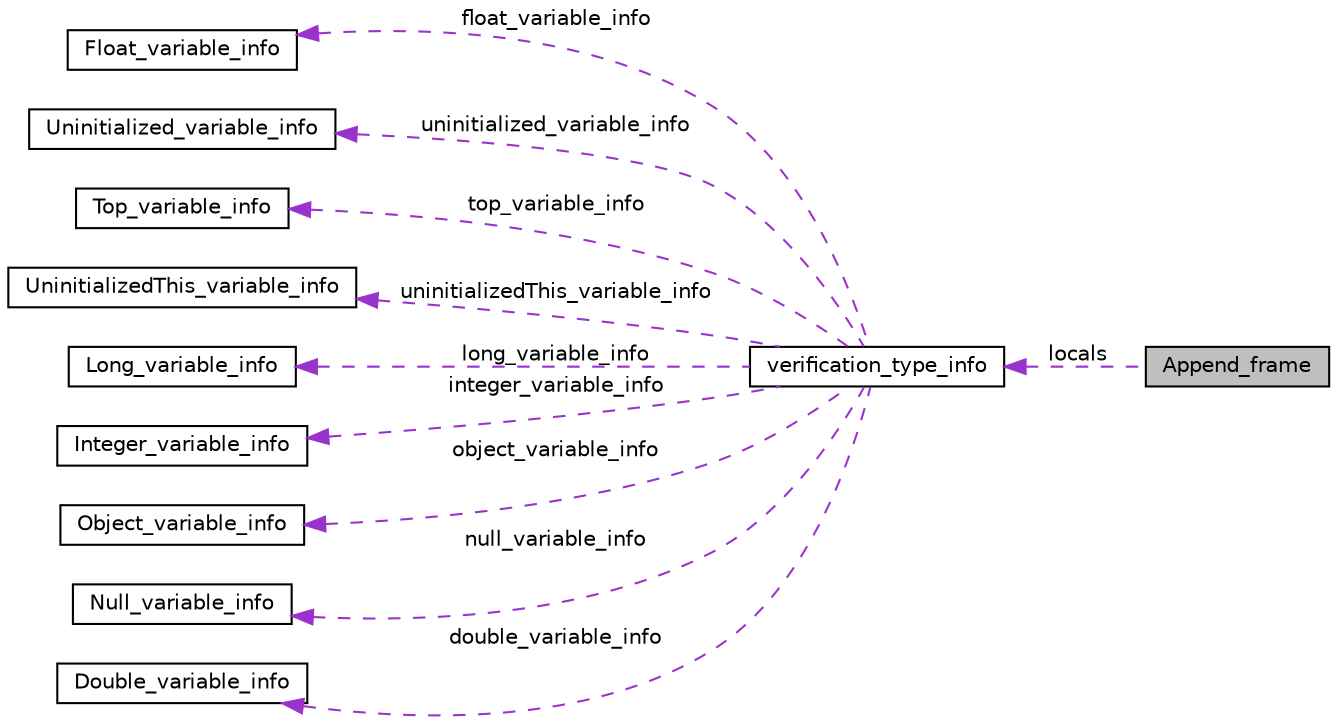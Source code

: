 digraph "Append_frame"
{
  edge [fontname="Helvetica",fontsize="10",labelfontname="Helvetica",labelfontsize="10"];
  node [fontname="Helvetica",fontsize="10",shape=record];
  rankdir="LR";
  Node1 [label="Append_frame",height=0.2,width=0.4,color="black", fillcolor="grey75", style="filled", fontcolor="black"];
  Node2 -> Node1 [dir="back",color="darkorchid3",fontsize="10",style="dashed",label=" locals" ];
  Node2 [label="verification_type_info",height=0.2,width=0.4,color="black", fillcolor="white", style="filled",URL="$structverification__type__info.html"];
  Node3 -> Node2 [dir="back",color="darkorchid3",fontsize="10",style="dashed",label=" float_variable_info" ];
  Node3 [label="Float_variable_info",height=0.2,width=0.4,color="black", fillcolor="white", style="filled",URL="$structFloat__variable__info.html"];
  Node4 -> Node2 [dir="back",color="darkorchid3",fontsize="10",style="dashed",label=" uninitialized_variable_info" ];
  Node4 [label="Uninitialized_variable_info",height=0.2,width=0.4,color="black", fillcolor="white", style="filled",URL="$structUninitialized__variable__info.html"];
  Node5 -> Node2 [dir="back",color="darkorchid3",fontsize="10",style="dashed",label=" top_variable_info" ];
  Node5 [label="Top_variable_info",height=0.2,width=0.4,color="black", fillcolor="white", style="filled",URL="$structTop__variable__info.html"];
  Node6 -> Node2 [dir="back",color="darkorchid3",fontsize="10",style="dashed",label=" uninitializedThis_variable_info" ];
  Node6 [label="UninitializedThis_variable_info",height=0.2,width=0.4,color="black", fillcolor="white", style="filled",URL="$structUninitializedThis__variable__info.html"];
  Node7 -> Node2 [dir="back",color="darkorchid3",fontsize="10",style="dashed",label=" long_variable_info" ];
  Node7 [label="Long_variable_info",height=0.2,width=0.4,color="black", fillcolor="white", style="filled",URL="$structLong__variable__info.html"];
  Node8 -> Node2 [dir="back",color="darkorchid3",fontsize="10",style="dashed",label=" integer_variable_info" ];
  Node8 [label="Integer_variable_info",height=0.2,width=0.4,color="black", fillcolor="white", style="filled",URL="$structInteger__variable__info.html"];
  Node9 -> Node2 [dir="back",color="darkorchid3",fontsize="10",style="dashed",label=" object_variable_info" ];
  Node9 [label="Object_variable_info",height=0.2,width=0.4,color="black", fillcolor="white", style="filled",URL="$structObject__variable__info.html"];
  Node10 -> Node2 [dir="back",color="darkorchid3",fontsize="10",style="dashed",label=" null_variable_info" ];
  Node10 [label="Null_variable_info",height=0.2,width=0.4,color="black", fillcolor="white", style="filled",URL="$structNull__variable__info.html"];
  Node11 -> Node2 [dir="back",color="darkorchid3",fontsize="10",style="dashed",label=" double_variable_info" ];
  Node11 [label="Double_variable_info",height=0.2,width=0.4,color="black", fillcolor="white", style="filled",URL="$structDouble__variable__info.html"];
}
